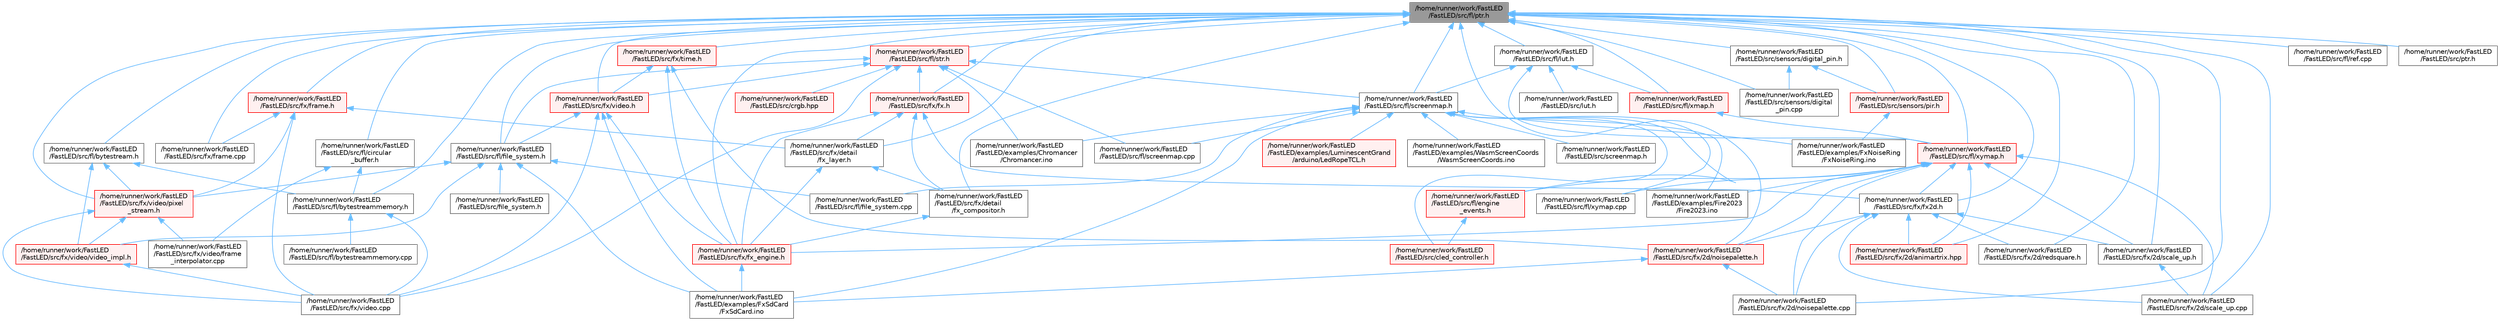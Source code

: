 digraph "/home/runner/work/FastLED/FastLED/src/fl/ptr.h"
{
 // LATEX_PDF_SIZE
  bgcolor="transparent";
  edge [fontname=Helvetica,fontsize=10,labelfontname=Helvetica,labelfontsize=10];
  node [fontname=Helvetica,fontsize=10,shape=box,height=0.2,width=0.4];
  Node1 [id="Node000001",label="/home/runner/work/FastLED\l/FastLED/src/fl/ptr.h",height=0.2,width=0.4,color="gray40", fillcolor="grey60", style="filled", fontcolor="black",tooltip=" "];
  Node1 -> Node2 [id="edge1_Node000001_Node000002",dir="back",color="steelblue1",style="solid",tooltip=" "];
  Node2 [id="Node000002",label="/home/runner/work/FastLED\l/FastLED/src/fl/bytestream.h",height=0.2,width=0.4,color="grey40", fillcolor="white", style="filled",URL="$dd/d2b/bytestream_8h.html",tooltip=" "];
  Node2 -> Node3 [id="edge2_Node000002_Node000003",dir="back",color="steelblue1",style="solid",tooltip=" "];
  Node3 [id="Node000003",label="/home/runner/work/FastLED\l/FastLED/src/fl/bytestreammemory.h",height=0.2,width=0.4,color="grey40", fillcolor="white", style="filled",URL="$d1/d24/bytestreammemory_8h.html",tooltip=" "];
  Node3 -> Node4 [id="edge3_Node000003_Node000004",dir="back",color="steelblue1",style="solid",tooltip=" "];
  Node4 [id="Node000004",label="/home/runner/work/FastLED\l/FastLED/src/fl/bytestreammemory.cpp",height=0.2,width=0.4,color="grey40", fillcolor="white", style="filled",URL="$de/d95/bytestreammemory_8cpp.html",tooltip=" "];
  Node3 -> Node5 [id="edge4_Node000003_Node000005",dir="back",color="steelblue1",style="solid",tooltip=" "];
  Node5 [id="Node000005",label="/home/runner/work/FastLED\l/FastLED/src/fx/video.cpp",height=0.2,width=0.4,color="grey40", fillcolor="white", style="filled",URL="$d0/d05/video_8cpp.html",tooltip=" "];
  Node2 -> Node6 [id="edge5_Node000002_Node000006",dir="back",color="steelblue1",style="solid",tooltip=" "];
  Node6 [id="Node000006",label="/home/runner/work/FastLED\l/FastLED/src/fx/video/pixel\l_stream.h",height=0.2,width=0.4,color="red", fillcolor="#FFF0F0", style="filled",URL="$d3/dfa/pixel__stream_8h.html",tooltip=" "];
  Node6 -> Node5 [id="edge6_Node000006_Node000005",dir="back",color="steelblue1",style="solid",tooltip=" "];
  Node6 -> Node7 [id="edge7_Node000006_Node000007",dir="back",color="steelblue1",style="solid",tooltip=" "];
  Node7 [id="Node000007",label="/home/runner/work/FastLED\l/FastLED/src/fx/video/frame\l_interpolator.cpp",height=0.2,width=0.4,color="grey40", fillcolor="white", style="filled",URL="$d5/da4/frame__interpolator_8cpp.html",tooltip=" "];
  Node6 -> Node9 [id="edge8_Node000006_Node000009",dir="back",color="steelblue1",style="solid",tooltip=" "];
  Node9 [id="Node000009",label="/home/runner/work/FastLED\l/FastLED/src/fx/video/video_impl.h",height=0.2,width=0.4,color="red", fillcolor="#FFF0F0", style="filled",URL="$d5/d82/video__impl_8h.html",tooltip=" "];
  Node9 -> Node5 [id="edge9_Node000009_Node000005",dir="back",color="steelblue1",style="solid",tooltip=" "];
  Node2 -> Node9 [id="edge10_Node000002_Node000009",dir="back",color="steelblue1",style="solid",tooltip=" "];
  Node1 -> Node3 [id="edge11_Node000001_Node000003",dir="back",color="steelblue1",style="solid",tooltip=" "];
  Node1 -> Node12 [id="edge12_Node000001_Node000012",dir="back",color="steelblue1",style="solid",tooltip=" "];
  Node12 [id="Node000012",label="/home/runner/work/FastLED\l/FastLED/src/fl/circular\l_buffer.h",height=0.2,width=0.4,color="grey40", fillcolor="white", style="filled",URL="$d9/d43/circular__buffer_8h.html",tooltip=" "];
  Node12 -> Node3 [id="edge13_Node000012_Node000003",dir="back",color="steelblue1",style="solid",tooltip=" "];
  Node12 -> Node7 [id="edge14_Node000012_Node000007",dir="back",color="steelblue1",style="solid",tooltip=" "];
  Node1 -> Node13 [id="edge15_Node000001_Node000013",dir="back",color="steelblue1",style="solid",tooltip=" "];
  Node13 [id="Node000013",label="/home/runner/work/FastLED\l/FastLED/src/fl/file_system.h",height=0.2,width=0.4,color="grey40", fillcolor="white", style="filled",URL="$d9/d28/fl_2file__system_8h.html",tooltip=" "];
  Node13 -> Node14 [id="edge16_Node000013_Node000014",dir="back",color="steelblue1",style="solid",tooltip=" "];
  Node14 [id="Node000014",label="/home/runner/work/FastLED\l/FastLED/examples/FxSdCard\l/FxSdCard.ino",height=0.2,width=0.4,color="grey40", fillcolor="white", style="filled",URL="$d7/d35/_fx_sd_card_8ino.html",tooltip=" "];
  Node13 -> Node15 [id="edge17_Node000013_Node000015",dir="back",color="steelblue1",style="solid",tooltip=" "];
  Node15 [id="Node000015",label="/home/runner/work/FastLED\l/FastLED/src/file_system.h",height=0.2,width=0.4,color="grey40", fillcolor="white", style="filled",URL="$d6/d8d/file__system_8h.html",tooltip=" "];
  Node13 -> Node16 [id="edge18_Node000013_Node000016",dir="back",color="steelblue1",style="solid",tooltip=" "];
  Node16 [id="Node000016",label="/home/runner/work/FastLED\l/FastLED/src/fl/file_system.cpp",height=0.2,width=0.4,color="grey40", fillcolor="white", style="filled",URL="$d4/d37/file__system_8cpp.html",tooltip=" "];
  Node13 -> Node6 [id="edge19_Node000013_Node000006",dir="back",color="steelblue1",style="solid",tooltip=" "];
  Node13 -> Node9 [id="edge20_Node000013_Node000009",dir="back",color="steelblue1",style="solid",tooltip=" "];
  Node1 -> Node17 [id="edge21_Node000001_Node000017",dir="back",color="steelblue1",style="solid",tooltip=" "];
  Node17 [id="Node000017",label="/home/runner/work/FastLED\l/FastLED/src/fl/lut.h",height=0.2,width=0.4,color="grey40", fillcolor="white", style="filled",URL="$d3/db6/fl_2lut_8h.html",tooltip=" "];
  Node17 -> Node18 [id="edge22_Node000017_Node000018",dir="back",color="steelblue1",style="solid",tooltip=" "];
  Node18 [id="Node000018",label="/home/runner/work/FastLED\l/FastLED/src/fl/screenmap.h",height=0.2,width=0.4,color="grey40", fillcolor="white", style="filled",URL="$d7/d0d/fl_2screenmap_8h.html",tooltip=" "];
  Node18 -> Node19 [id="edge23_Node000018_Node000019",dir="back",color="steelblue1",style="solid",tooltip=" "];
  Node19 [id="Node000019",label="/home/runner/work/FastLED\l/FastLED/examples/Chromancer\l/Chromancer.ino",height=0.2,width=0.4,color="grey40", fillcolor="white", style="filled",URL="$d1/ddb/_chromancer_8ino.html",tooltip=" "];
  Node18 -> Node20 [id="edge24_Node000018_Node000020",dir="back",color="steelblue1",style="solid",tooltip=" "];
  Node20 [id="Node000020",label="/home/runner/work/FastLED\l/FastLED/examples/Fire2023\l/Fire2023.ino",height=0.2,width=0.4,color="grey40", fillcolor="white", style="filled",URL="$d8/d2c/_fire2023_8ino.html",tooltip=" "];
  Node18 -> Node21 [id="edge25_Node000018_Node000021",dir="back",color="steelblue1",style="solid",tooltip=" "];
  Node21 [id="Node000021",label="/home/runner/work/FastLED\l/FastLED/examples/FxNoiseRing\l/FxNoiseRing.ino",height=0.2,width=0.4,color="grey40", fillcolor="white", style="filled",URL="$d3/dac/_fx_noise_ring_8ino.html",tooltip=" "];
  Node18 -> Node14 [id="edge26_Node000018_Node000014",dir="back",color="steelblue1",style="solid",tooltip=" "];
  Node18 -> Node22 [id="edge27_Node000018_Node000022",dir="back",color="steelblue1",style="solid",tooltip=" "];
  Node22 [id="Node000022",label="/home/runner/work/FastLED\l/FastLED/examples/LuminescentGrand\l/arduino/LedRopeTCL.h",height=0.2,width=0.4,color="red", fillcolor="#FFF0F0", style="filled",URL="$d9/d7e/_led_rope_t_c_l_8h.html",tooltip=" "];
  Node18 -> Node24 [id="edge28_Node000018_Node000024",dir="back",color="steelblue1",style="solid",tooltip=" "];
  Node24 [id="Node000024",label="/home/runner/work/FastLED\l/FastLED/examples/WasmScreenCoords\l/WasmScreenCoords.ino",height=0.2,width=0.4,color="grey40", fillcolor="white", style="filled",URL="$dc/d4d/_wasm_screen_coords_8ino.html",tooltip="Simple test for screen coordinates in the web compiled version of FastLED."];
  Node18 -> Node25 [id="edge29_Node000018_Node000025",dir="back",color="steelblue1",style="solid",tooltip=" "];
  Node25 [id="Node000025",label="/home/runner/work/FastLED\l/FastLED/src/cled_controller.h",height=0.2,width=0.4,color="red", fillcolor="#FFF0F0", style="filled",URL="$db/d6d/cled__controller_8h.html",tooltip="base definitions used by led controllers for writing out led data"];
  Node18 -> Node132 [id="edge30_Node000018_Node000132",dir="back",color="steelblue1",style="solid",tooltip=" "];
  Node132 [id="Node000132",label="/home/runner/work/FastLED\l/FastLED/src/fl/engine\l_events.h",height=0.2,width=0.4,color="red", fillcolor="#FFF0F0", style="filled",URL="$dc/dd9/fl_2engine__events_8h.html",tooltip=" "];
  Node132 -> Node25 [id="edge31_Node000132_Node000025",dir="back",color="steelblue1",style="solid",tooltip=" "];
  Node18 -> Node16 [id="edge32_Node000018_Node000016",dir="back",color="steelblue1",style="solid",tooltip=" "];
  Node18 -> Node135 [id="edge33_Node000018_Node000135",dir="back",color="steelblue1",style="solid",tooltip=" "];
  Node135 [id="Node000135",label="/home/runner/work/FastLED\l/FastLED/src/fl/screenmap.cpp",height=0.2,width=0.4,color="grey40", fillcolor="white", style="filled",URL="$d9/d6f/screenmap_8cpp.html",tooltip=" "];
  Node18 -> Node136 [id="edge34_Node000018_Node000136",dir="back",color="steelblue1",style="solid",tooltip=" "];
  Node136 [id="Node000136",label="/home/runner/work/FastLED\l/FastLED/src/fl/xymap.cpp",height=0.2,width=0.4,color="grey40", fillcolor="white", style="filled",URL="$d7/d09/xymap_8cpp.html",tooltip=" "];
  Node18 -> Node137 [id="edge35_Node000018_Node000137",dir="back",color="steelblue1",style="solid",tooltip=" "];
  Node137 [id="Node000137",label="/home/runner/work/FastLED\l/FastLED/src/screenmap.h",height=0.2,width=0.4,color="grey40", fillcolor="white", style="filled",URL="$d7/d97/screenmap_8h.html",tooltip=" "];
  Node17 -> Node138 [id="edge36_Node000017_Node000138",dir="back",color="steelblue1",style="solid",tooltip=" "];
  Node138 [id="Node000138",label="/home/runner/work/FastLED\l/FastLED/src/fl/xmap.h",height=0.2,width=0.4,color="red", fillcolor="#FFF0F0", style="filled",URL="$d5/d22/fl_2xmap_8h.html",tooltip=" "];
  Node138 -> Node140 [id="edge37_Node000138_Node000140",dir="back",color="steelblue1",style="solid",tooltip=" "];
  Node140 [id="Node000140",label="/home/runner/work/FastLED\l/FastLED/src/fl/xymap.h",height=0.2,width=0.4,color="red", fillcolor="#FFF0F0", style="filled",URL="$d6/dc9/fl_2xymap_8h.html",tooltip=" "];
  Node140 -> Node20 [id="edge38_Node000140_Node000020",dir="back",color="steelblue1",style="solid",tooltip=" "];
  Node140 -> Node132 [id="edge39_Node000140_Node000132",dir="back",color="steelblue1",style="solid",tooltip=" "];
  Node140 -> Node136 [id="edge40_Node000140_Node000136",dir="back",color="steelblue1",style="solid",tooltip=" "];
  Node140 -> Node141 [id="edge41_Node000140_Node000141",dir="back",color="steelblue1",style="solid",tooltip=" "];
  Node141 [id="Node000141",label="/home/runner/work/FastLED\l/FastLED/src/fx/2d/animartrix.hpp",height=0.2,width=0.4,color="red", fillcolor="#FFF0F0", style="filled",URL="$d3/dc3/animartrix_8hpp.html",tooltip=" "];
  Node140 -> Node109 [id="edge42_Node000140_Node000109",dir="back",color="steelblue1",style="solid",tooltip=" "];
  Node109 [id="Node000109",label="/home/runner/work/FastLED\l/FastLED/src/fx/2d/noisepalette.cpp",height=0.2,width=0.4,color="grey40", fillcolor="white", style="filled",URL="$d6/d66/noisepalette_8cpp.html",tooltip=" "];
  Node140 -> Node110 [id="edge43_Node000140_Node000110",dir="back",color="steelblue1",style="solid",tooltip=" "];
  Node110 [id="Node000110",label="/home/runner/work/FastLED\l/FastLED/src/fx/2d/noisepalette.h",height=0.2,width=0.4,color="red", fillcolor="#FFF0F0", style="filled",URL="$d6/dc7/noisepalette_8h.html",tooltip="Demonstrates how to mix noise generation with color palettes on a 2D LED matrix."];
  Node110 -> Node14 [id="edge44_Node000110_Node000014",dir="back",color="steelblue1",style="solid",tooltip=" "];
  Node110 -> Node109 [id="edge45_Node000110_Node000109",dir="back",color="steelblue1",style="solid",tooltip=" "];
  Node140 -> Node112 [id="edge46_Node000140_Node000112",dir="back",color="steelblue1",style="solid",tooltip=" "];
  Node112 [id="Node000112",label="/home/runner/work/FastLED\l/FastLED/src/fx/2d/scale_up.cpp",height=0.2,width=0.4,color="grey40", fillcolor="white", style="filled",URL="$dc/d8c/scale__up_8cpp.html",tooltip=" "];
  Node140 -> Node144 [id="edge47_Node000140_Node000144",dir="back",color="steelblue1",style="solid",tooltip=" "];
  Node144 [id="Node000144",label="/home/runner/work/FastLED\l/FastLED/src/fx/2d/scale_up.h",height=0.2,width=0.4,color="grey40", fillcolor="white", style="filled",URL="$d2/d74/scale__up_8h.html",tooltip="Expands a grid using bilinear interpolation and scaling up."];
  Node144 -> Node112 [id="edge48_Node000144_Node000112",dir="back",color="steelblue1",style="solid",tooltip=" "];
  Node140 -> Node145 [id="edge49_Node000140_Node000145",dir="back",color="steelblue1",style="solid",tooltip=" "];
  Node145 [id="Node000145",label="/home/runner/work/FastLED\l/FastLED/src/fx/fx2d.h",height=0.2,width=0.4,color="grey40", fillcolor="white", style="filled",URL="$d9/d43/fx2d_8h.html",tooltip=" "];
  Node145 -> Node141 [id="edge50_Node000145_Node000141",dir="back",color="steelblue1",style="solid",tooltip=" "];
  Node145 -> Node109 [id="edge51_Node000145_Node000109",dir="back",color="steelblue1",style="solid",tooltip=" "];
  Node145 -> Node110 [id="edge52_Node000145_Node000110",dir="back",color="steelblue1",style="solid",tooltip=" "];
  Node145 -> Node111 [id="edge53_Node000145_Node000111",dir="back",color="steelblue1",style="solid",tooltip=" "];
  Node111 [id="Node000111",label="/home/runner/work/FastLED\l/FastLED/src/fx/2d/redsquare.h",height=0.2,width=0.4,color="grey40", fillcolor="white", style="filled",URL="$d3/db8/redsquare_8h.html",tooltip=" "];
  Node145 -> Node112 [id="edge54_Node000145_Node000112",dir="back",color="steelblue1",style="solid",tooltip=" "];
  Node145 -> Node144 [id="edge55_Node000145_Node000144",dir="back",color="steelblue1",style="solid",tooltip=" "];
  Node140 -> Node146 [id="edge56_Node000140_Node000146",dir="back",color="steelblue1",style="solid",tooltip=" "];
  Node146 [id="Node000146",label="/home/runner/work/FastLED\l/FastLED/src/fx/fx_engine.h",height=0.2,width=0.4,color="red", fillcolor="#FFF0F0", style="filled",URL="$d9/d3c/fx__engine_8h.html",tooltip=" "];
  Node146 -> Node14 [id="edge57_Node000146_Node000014",dir="back",color="steelblue1",style="solid",tooltip=" "];
  Node17 -> Node140 [id="edge58_Node000017_Node000140",dir="back",color="steelblue1",style="solid",tooltip=" "];
  Node17 -> Node152 [id="edge59_Node000017_Node000152",dir="back",color="steelblue1",style="solid",tooltip=" "];
  Node152 [id="Node000152",label="/home/runner/work/FastLED\l/FastLED/src/lut.h",height=0.2,width=0.4,color="grey40", fillcolor="white", style="filled",URL="$db/d54/lut_8h.html",tooltip=" "];
  Node1 -> Node153 [id="edge60_Node000001_Node000153",dir="back",color="steelblue1",style="solid",tooltip=" "];
  Node153 [id="Node000153",label="/home/runner/work/FastLED\l/FastLED/src/fl/ref.cpp",height=0.2,width=0.4,color="grey40", fillcolor="white", style="filled",URL="$df/de4/ref_8cpp.html",tooltip=" "];
  Node1 -> Node18 [id="edge61_Node000001_Node000018",dir="back",color="steelblue1",style="solid",tooltip=" "];
  Node1 -> Node154 [id="edge62_Node000001_Node000154",dir="back",color="steelblue1",style="solid",tooltip=" "];
  Node154 [id="Node000154",label="/home/runner/work/FastLED\l/FastLED/src/fl/str.h",height=0.2,width=0.4,color="red", fillcolor="#FFF0F0", style="filled",URL="$dc/d0e/fl_2str_8h.html",tooltip=" "];
  Node154 -> Node19 [id="edge63_Node000154_Node000019",dir="back",color="steelblue1",style="solid",tooltip=" "];
  Node154 -> Node120 [id="edge64_Node000154_Node000120",dir="back",color="steelblue1",style="solid",tooltip=" "];
  Node120 [id="Node000120",label="/home/runner/work/FastLED\l/FastLED/src/crgb.hpp",height=0.2,width=0.4,color="red", fillcolor="#FFF0F0", style="filled",URL="$d0/d4b/crgb_8hpp.html",tooltip="Defines utility functions for the red, green, and blue (RGB) pixel struct."];
  Node154 -> Node13 [id="edge65_Node000154_Node000013",dir="back",color="steelblue1",style="solid",tooltip=" "];
  Node154 -> Node135 [id="edge66_Node000154_Node000135",dir="back",color="steelblue1",style="solid",tooltip=" "];
  Node154 -> Node18 [id="edge67_Node000154_Node000018",dir="back",color="steelblue1",style="solid",tooltip=" "];
  Node154 -> Node170 [id="edge68_Node000154_Node000170",dir="back",color="steelblue1",style="solid",tooltip=" "];
  Node170 [id="Node000170",label="/home/runner/work/FastLED\l/FastLED/src/fx/fx.h",height=0.2,width=0.4,color="red", fillcolor="#FFF0F0", style="filled",URL="$d2/d0c/fx_8h.html",tooltip=" "];
  Node170 -> Node167 [id="edge69_Node000170_Node000167",dir="back",color="steelblue1",style="solid",tooltip=" "];
  Node167 [id="Node000167",label="/home/runner/work/FastLED\l/FastLED/src/fx/detail\l/fx_compositor.h",height=0.2,width=0.4,color="grey40", fillcolor="white", style="filled",URL="$d5/d6b/fx__compositor_8h.html",tooltip=" "];
  Node167 -> Node146 [id="edge70_Node000167_Node000146",dir="back",color="steelblue1",style="solid",tooltip=" "];
  Node170 -> Node166 [id="edge71_Node000170_Node000166",dir="back",color="steelblue1",style="solid",tooltip=" "];
  Node166 [id="Node000166",label="/home/runner/work/FastLED\l/FastLED/src/fx/detail\l/fx_layer.h",height=0.2,width=0.4,color="grey40", fillcolor="white", style="filled",URL="$d7/d2f/fx__layer_8h.html",tooltip=" "];
  Node166 -> Node167 [id="edge72_Node000166_Node000167",dir="back",color="steelblue1",style="solid",tooltip=" "];
  Node166 -> Node146 [id="edge73_Node000166_Node000146",dir="back",color="steelblue1",style="solid",tooltip=" "];
  Node170 -> Node145 [id="edge74_Node000170_Node000145",dir="back",color="steelblue1",style="solid",tooltip=" "];
  Node170 -> Node146 [id="edge75_Node000170_Node000146",dir="back",color="steelblue1",style="solid",tooltip=" "];
  Node154 -> Node5 [id="edge76_Node000154_Node000005",dir="back",color="steelblue1",style="solid",tooltip=" "];
  Node154 -> Node150 [id="edge77_Node000154_Node000150",dir="back",color="steelblue1",style="solid",tooltip=" "];
  Node150 [id="Node000150",label="/home/runner/work/FastLED\l/FastLED/src/fx/video.h",height=0.2,width=0.4,color="red", fillcolor="#FFF0F0", style="filled",URL="$dd/d78/video_8h.html",tooltip=" "];
  Node150 -> Node14 [id="edge78_Node000150_Node000014",dir="back",color="steelblue1",style="solid",tooltip=" "];
  Node150 -> Node13 [id="edge79_Node000150_Node000013",dir="back",color="steelblue1",style="solid",tooltip=" "];
  Node150 -> Node146 [id="edge80_Node000150_Node000146",dir="back",color="steelblue1",style="solid",tooltip=" "];
  Node150 -> Node5 [id="edge81_Node000150_Node000005",dir="back",color="steelblue1",style="solid",tooltip=" "];
  Node1 -> Node138 [id="edge82_Node000001_Node000138",dir="back",color="steelblue1",style="solid",tooltip=" "];
  Node1 -> Node140 [id="edge83_Node000001_Node000140",dir="back",color="steelblue1",style="solid",tooltip=" "];
  Node1 -> Node141 [id="edge84_Node000001_Node000141",dir="back",color="steelblue1",style="solid",tooltip=" "];
  Node1 -> Node109 [id="edge85_Node000001_Node000109",dir="back",color="steelblue1",style="solid",tooltip=" "];
  Node1 -> Node110 [id="edge86_Node000001_Node000110",dir="back",color="steelblue1",style="solid",tooltip=" "];
  Node1 -> Node111 [id="edge87_Node000001_Node000111",dir="back",color="steelblue1",style="solid",tooltip=" "];
  Node1 -> Node112 [id="edge88_Node000001_Node000112",dir="back",color="steelblue1",style="solid",tooltip=" "];
  Node1 -> Node144 [id="edge89_Node000001_Node000144",dir="back",color="steelblue1",style="solid",tooltip=" "];
  Node1 -> Node167 [id="edge90_Node000001_Node000167",dir="back",color="steelblue1",style="solid",tooltip=" "];
  Node1 -> Node166 [id="edge91_Node000001_Node000166",dir="back",color="steelblue1",style="solid",tooltip=" "];
  Node1 -> Node169 [id="edge92_Node000001_Node000169",dir="back",color="steelblue1",style="solid",tooltip=" "];
  Node169 [id="Node000169",label="/home/runner/work/FastLED\l/FastLED/src/fx/frame.cpp",height=0.2,width=0.4,color="grey40", fillcolor="white", style="filled",URL="$da/d14/frame_8cpp.html",tooltip=" "];
  Node1 -> Node172 [id="edge93_Node000001_Node000172",dir="back",color="steelblue1",style="solid",tooltip=" "];
  Node172 [id="Node000172",label="/home/runner/work/FastLED\l/FastLED/src/fx/frame.h",height=0.2,width=0.4,color="red", fillcolor="#FFF0F0", style="filled",URL="$df/d7d/frame_8h.html",tooltip=" "];
  Node172 -> Node166 [id="edge94_Node000172_Node000166",dir="back",color="steelblue1",style="solid",tooltip=" "];
  Node172 -> Node169 [id="edge95_Node000172_Node000169",dir="back",color="steelblue1",style="solid",tooltip=" "];
  Node172 -> Node5 [id="edge96_Node000172_Node000005",dir="back",color="steelblue1",style="solid",tooltip=" "];
  Node172 -> Node6 [id="edge97_Node000172_Node000006",dir="back",color="steelblue1",style="solid",tooltip=" "];
  Node1 -> Node170 [id="edge98_Node000001_Node000170",dir="back",color="steelblue1",style="solid",tooltip=" "];
  Node1 -> Node145 [id="edge99_Node000001_Node000145",dir="back",color="steelblue1",style="solid",tooltip=" "];
  Node1 -> Node146 [id="edge100_Node000001_Node000146",dir="back",color="steelblue1",style="solid",tooltip=" "];
  Node1 -> Node173 [id="edge101_Node000001_Node000173",dir="back",color="steelblue1",style="solid",tooltip=" "];
  Node173 [id="Node000173",label="/home/runner/work/FastLED\l/FastLED/src/fx/time.h",height=0.2,width=0.4,color="red", fillcolor="#FFF0F0", style="filled",URL="$de/df7/time_8h.html",tooltip=" "];
  Node173 -> Node110 [id="edge102_Node000173_Node000110",dir="back",color="steelblue1",style="solid",tooltip=" "];
  Node173 -> Node146 [id="edge103_Node000173_Node000146",dir="back",color="steelblue1",style="solid",tooltip=" "];
  Node173 -> Node150 [id="edge104_Node000173_Node000150",dir="back",color="steelblue1",style="solid",tooltip=" "];
  Node1 -> Node150 [id="edge105_Node000001_Node000150",dir="back",color="steelblue1",style="solid",tooltip=" "];
  Node1 -> Node6 [id="edge106_Node000001_Node000006",dir="back",color="steelblue1",style="solid",tooltip=" "];
  Node1 -> Node174 [id="edge107_Node000001_Node000174",dir="back",color="steelblue1",style="solid",tooltip=" "];
  Node174 [id="Node000174",label="/home/runner/work/FastLED\l/FastLED/src/ptr.h",height=0.2,width=0.4,color="grey40", fillcolor="white", style="filled",URL="$dd/d98/ptr_8h.html",tooltip=" "];
  Node1 -> Node97 [id="edge108_Node000001_Node000097",dir="back",color="steelblue1",style="solid",tooltip=" "];
  Node97 [id="Node000097",label="/home/runner/work/FastLED\l/FastLED/src/sensors/digital\l_pin.cpp",height=0.2,width=0.4,color="grey40", fillcolor="white", style="filled",URL="$de/d2b/digital__pin_8cpp.html",tooltip=" "];
  Node1 -> Node175 [id="edge109_Node000001_Node000175",dir="back",color="steelblue1",style="solid",tooltip=" "];
  Node175 [id="Node000175",label="/home/runner/work/FastLED\l/FastLED/src/sensors/digital_pin.h",height=0.2,width=0.4,color="grey40", fillcolor="white", style="filled",URL="$dd/d83/digital__pin_8h.html",tooltip=" "];
  Node175 -> Node97 [id="edge110_Node000175_Node000097",dir="back",color="steelblue1",style="solid",tooltip=" "];
  Node175 -> Node176 [id="edge111_Node000175_Node000176",dir="back",color="steelblue1",style="solid",tooltip=" "];
  Node176 [id="Node000176",label="/home/runner/work/FastLED\l/FastLED/src/sensors/pir.h",height=0.2,width=0.4,color="red", fillcolor="#FFF0F0", style="filled",URL="$d9/dd3/pir_8h.html",tooltip=" "];
  Node176 -> Node21 [id="edge112_Node000176_Node000021",dir="back",color="steelblue1",style="solid",tooltip=" "];
  Node1 -> Node176 [id="edge113_Node000001_Node000176",dir="back",color="steelblue1",style="solid",tooltip=" "];
}
